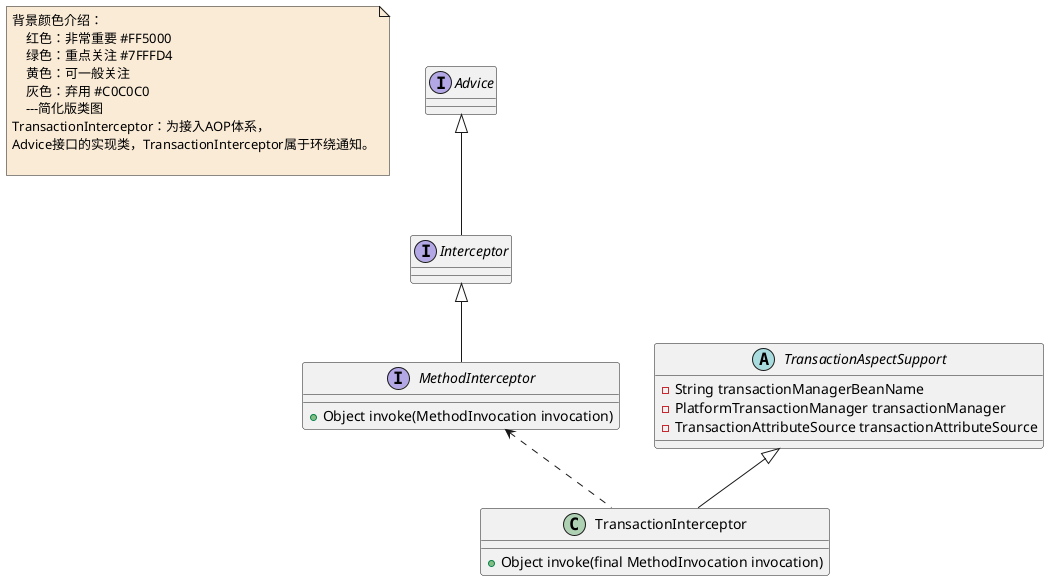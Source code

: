 @startuml

note  as N1 #FAEBD7
    背景颜色介绍：
        红色：非常重要 #FF5000
        绿色：重点关注 #7FFFD4
        黄色：可一般关注
        灰色：弃用 #C0C0C0
        ---简化版类图
    TransactionInterceptor：为接入AOP体系，
    Advice接口的实现类，TransactionInterceptor属于环绕通知。

end note


class TransactionInterceptor
TransactionInterceptor : +Object invoke(final MethodInvocation invocation)
interface Advice
interface Interceptor
interface MethodInterceptor
MethodInterceptor : +Object invoke(MethodInvocation invocation)
abstract class TransactionAspectSupport
TransactionAspectSupport : -String transactionManagerBeanName
TransactionAspectSupport : -PlatformTransactionManager transactionManager
TransactionAspectSupport : -TransactionAttributeSource transactionAttributeSource

Advice <|-- Interceptor

Interceptor <|-- MethodInterceptor

MethodInterceptor <.. TransactionInterceptor

TransactionAspectSupport <|-- TransactionInterceptor


@enduml